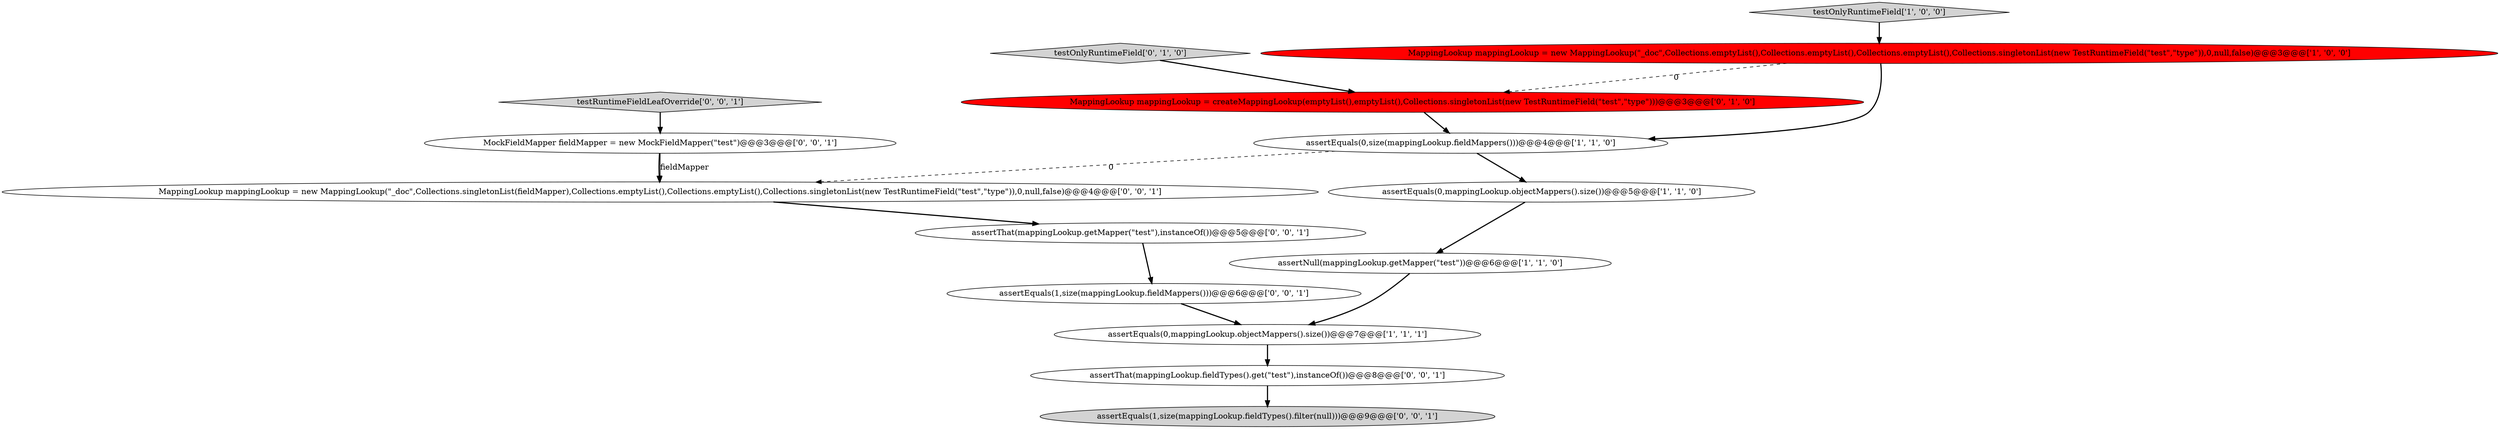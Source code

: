 digraph {
11 [style = filled, label = "assertEquals(1,size(mappingLookup.fieldTypes().filter(null)))@@@9@@@['0', '0', '1']", fillcolor = lightgray, shape = ellipse image = "AAA0AAABBB3BBB"];
1 [style = filled, label = "assertEquals(0,mappingLookup.objectMappers().size())@@@7@@@['1', '1', '1']", fillcolor = white, shape = ellipse image = "AAA0AAABBB1BBB"];
14 [style = filled, label = "assertThat(mappingLookup.fieldTypes().get(\"test\"),instanceOf())@@@8@@@['0', '0', '1']", fillcolor = white, shape = ellipse image = "AAA0AAABBB3BBB"];
5 [style = filled, label = "assertNull(mappingLookup.getMapper(\"test\"))@@@6@@@['1', '1', '0']", fillcolor = white, shape = ellipse image = "AAA0AAABBB1BBB"];
6 [style = filled, label = "testOnlyRuntimeField['0', '1', '0']", fillcolor = lightgray, shape = diamond image = "AAA0AAABBB2BBB"];
2 [style = filled, label = "assertEquals(0,mappingLookup.objectMappers().size())@@@5@@@['1', '1', '0']", fillcolor = white, shape = ellipse image = "AAA0AAABBB1BBB"];
0 [style = filled, label = "assertEquals(0,size(mappingLookup.fieldMappers()))@@@4@@@['1', '1', '0']", fillcolor = white, shape = ellipse image = "AAA0AAABBB1BBB"];
3 [style = filled, label = "testOnlyRuntimeField['1', '0', '0']", fillcolor = lightgray, shape = diamond image = "AAA0AAABBB1BBB"];
12 [style = filled, label = "assertThat(mappingLookup.getMapper(\"test\"),instanceOf())@@@5@@@['0', '0', '1']", fillcolor = white, shape = ellipse image = "AAA0AAABBB3BBB"];
13 [style = filled, label = "MockFieldMapper fieldMapper = new MockFieldMapper(\"test\")@@@3@@@['0', '0', '1']", fillcolor = white, shape = ellipse image = "AAA0AAABBB3BBB"];
4 [style = filled, label = "MappingLookup mappingLookup = new MappingLookup(\"_doc\",Collections.emptyList(),Collections.emptyList(),Collections.emptyList(),Collections.singletonList(new TestRuntimeField(\"test\",\"type\")),0,null,false)@@@3@@@['1', '0', '0']", fillcolor = red, shape = ellipse image = "AAA1AAABBB1BBB"];
7 [style = filled, label = "MappingLookup mappingLookup = createMappingLookup(emptyList(),emptyList(),Collections.singletonList(new TestRuntimeField(\"test\",\"type\")))@@@3@@@['0', '1', '0']", fillcolor = red, shape = ellipse image = "AAA1AAABBB2BBB"];
9 [style = filled, label = "MappingLookup mappingLookup = new MappingLookup(\"_doc\",Collections.singletonList(fieldMapper),Collections.emptyList(),Collections.emptyList(),Collections.singletonList(new TestRuntimeField(\"test\",\"type\")),0,null,false)@@@4@@@['0', '0', '1']", fillcolor = white, shape = ellipse image = "AAA0AAABBB3BBB"];
8 [style = filled, label = "assertEquals(1,size(mappingLookup.fieldMappers()))@@@6@@@['0', '0', '1']", fillcolor = white, shape = ellipse image = "AAA0AAABBB3BBB"];
10 [style = filled, label = "testRuntimeFieldLeafOverride['0', '0', '1']", fillcolor = lightgray, shape = diamond image = "AAA0AAABBB3BBB"];
8->1 [style = bold, label=""];
5->1 [style = bold, label=""];
1->14 [style = bold, label=""];
7->0 [style = bold, label=""];
0->2 [style = bold, label=""];
13->9 [style = bold, label=""];
9->12 [style = bold, label=""];
13->9 [style = solid, label="fieldMapper"];
0->9 [style = dashed, label="0"];
6->7 [style = bold, label=""];
10->13 [style = bold, label=""];
14->11 [style = bold, label=""];
3->4 [style = bold, label=""];
12->8 [style = bold, label=""];
4->7 [style = dashed, label="0"];
4->0 [style = bold, label=""];
2->5 [style = bold, label=""];
}
